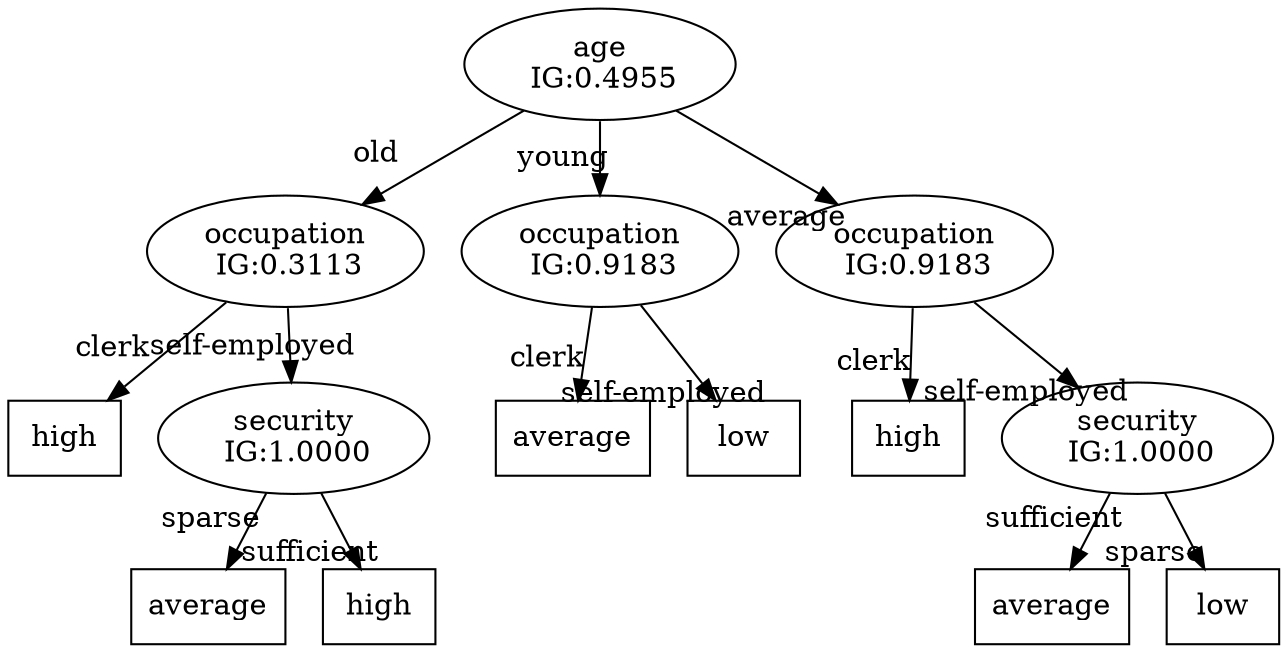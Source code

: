 digraph Tree {0 [label="age
 IG:0.4955" shape=ellipse];1 [label="occupation
 IG:0.3113" shape=ellipse];2 [label="high" shape=box];3 [label="security
 IG:1.0000" shape=ellipse];4 [label="average" shape=box];5 [label="high" shape=box];6 [label="occupation
 IG:0.9183" shape=ellipse];7 [label="average" shape=box];8 [label="low" shape=box];9 [label="occupation
 IG:0.9183" shape=ellipse];10 [label="high" shape=box];11 [label="security
 IG:1.0000" shape=ellipse];12 [label="average" shape=box];13 [label="low" shape=box];0 -> 1 [labeldistance=2.5, labelangle=45, headlabel="old"];1 -> 2 [labeldistance=2.5, labelangle=45, headlabel="clerk"];1 -> 3 [labeldistance=2.5, labelangle=45, headlabel="self-employed"];3 -> 4 [labeldistance=2.5, labelangle=45, headlabel="sparse"];3 -> 5 [labeldistance=2.5, labelangle=45, headlabel="sufficient"];0 -> 6 [labeldistance=2.5, labelangle=45, headlabel="young"];6 -> 7 [labeldistance=2.5, labelangle=45, headlabel="clerk"];6 -> 8 [labeldistance=2.5, labelangle=45, headlabel="self-employed"];0 -> 9 [labeldistance=2.5, labelangle=45, headlabel="average"];9 -> 10 [labeldistance=2.5, labelangle=45, headlabel="clerk"];9 -> 11 [labeldistance=2.5, labelangle=45, headlabel="self-employed"];11 -> 12 [labeldistance=2.5, labelangle=45, headlabel="sufficient"];11 -> 13 [labeldistance=2.5, labelangle=45, headlabel="sparse"];}
